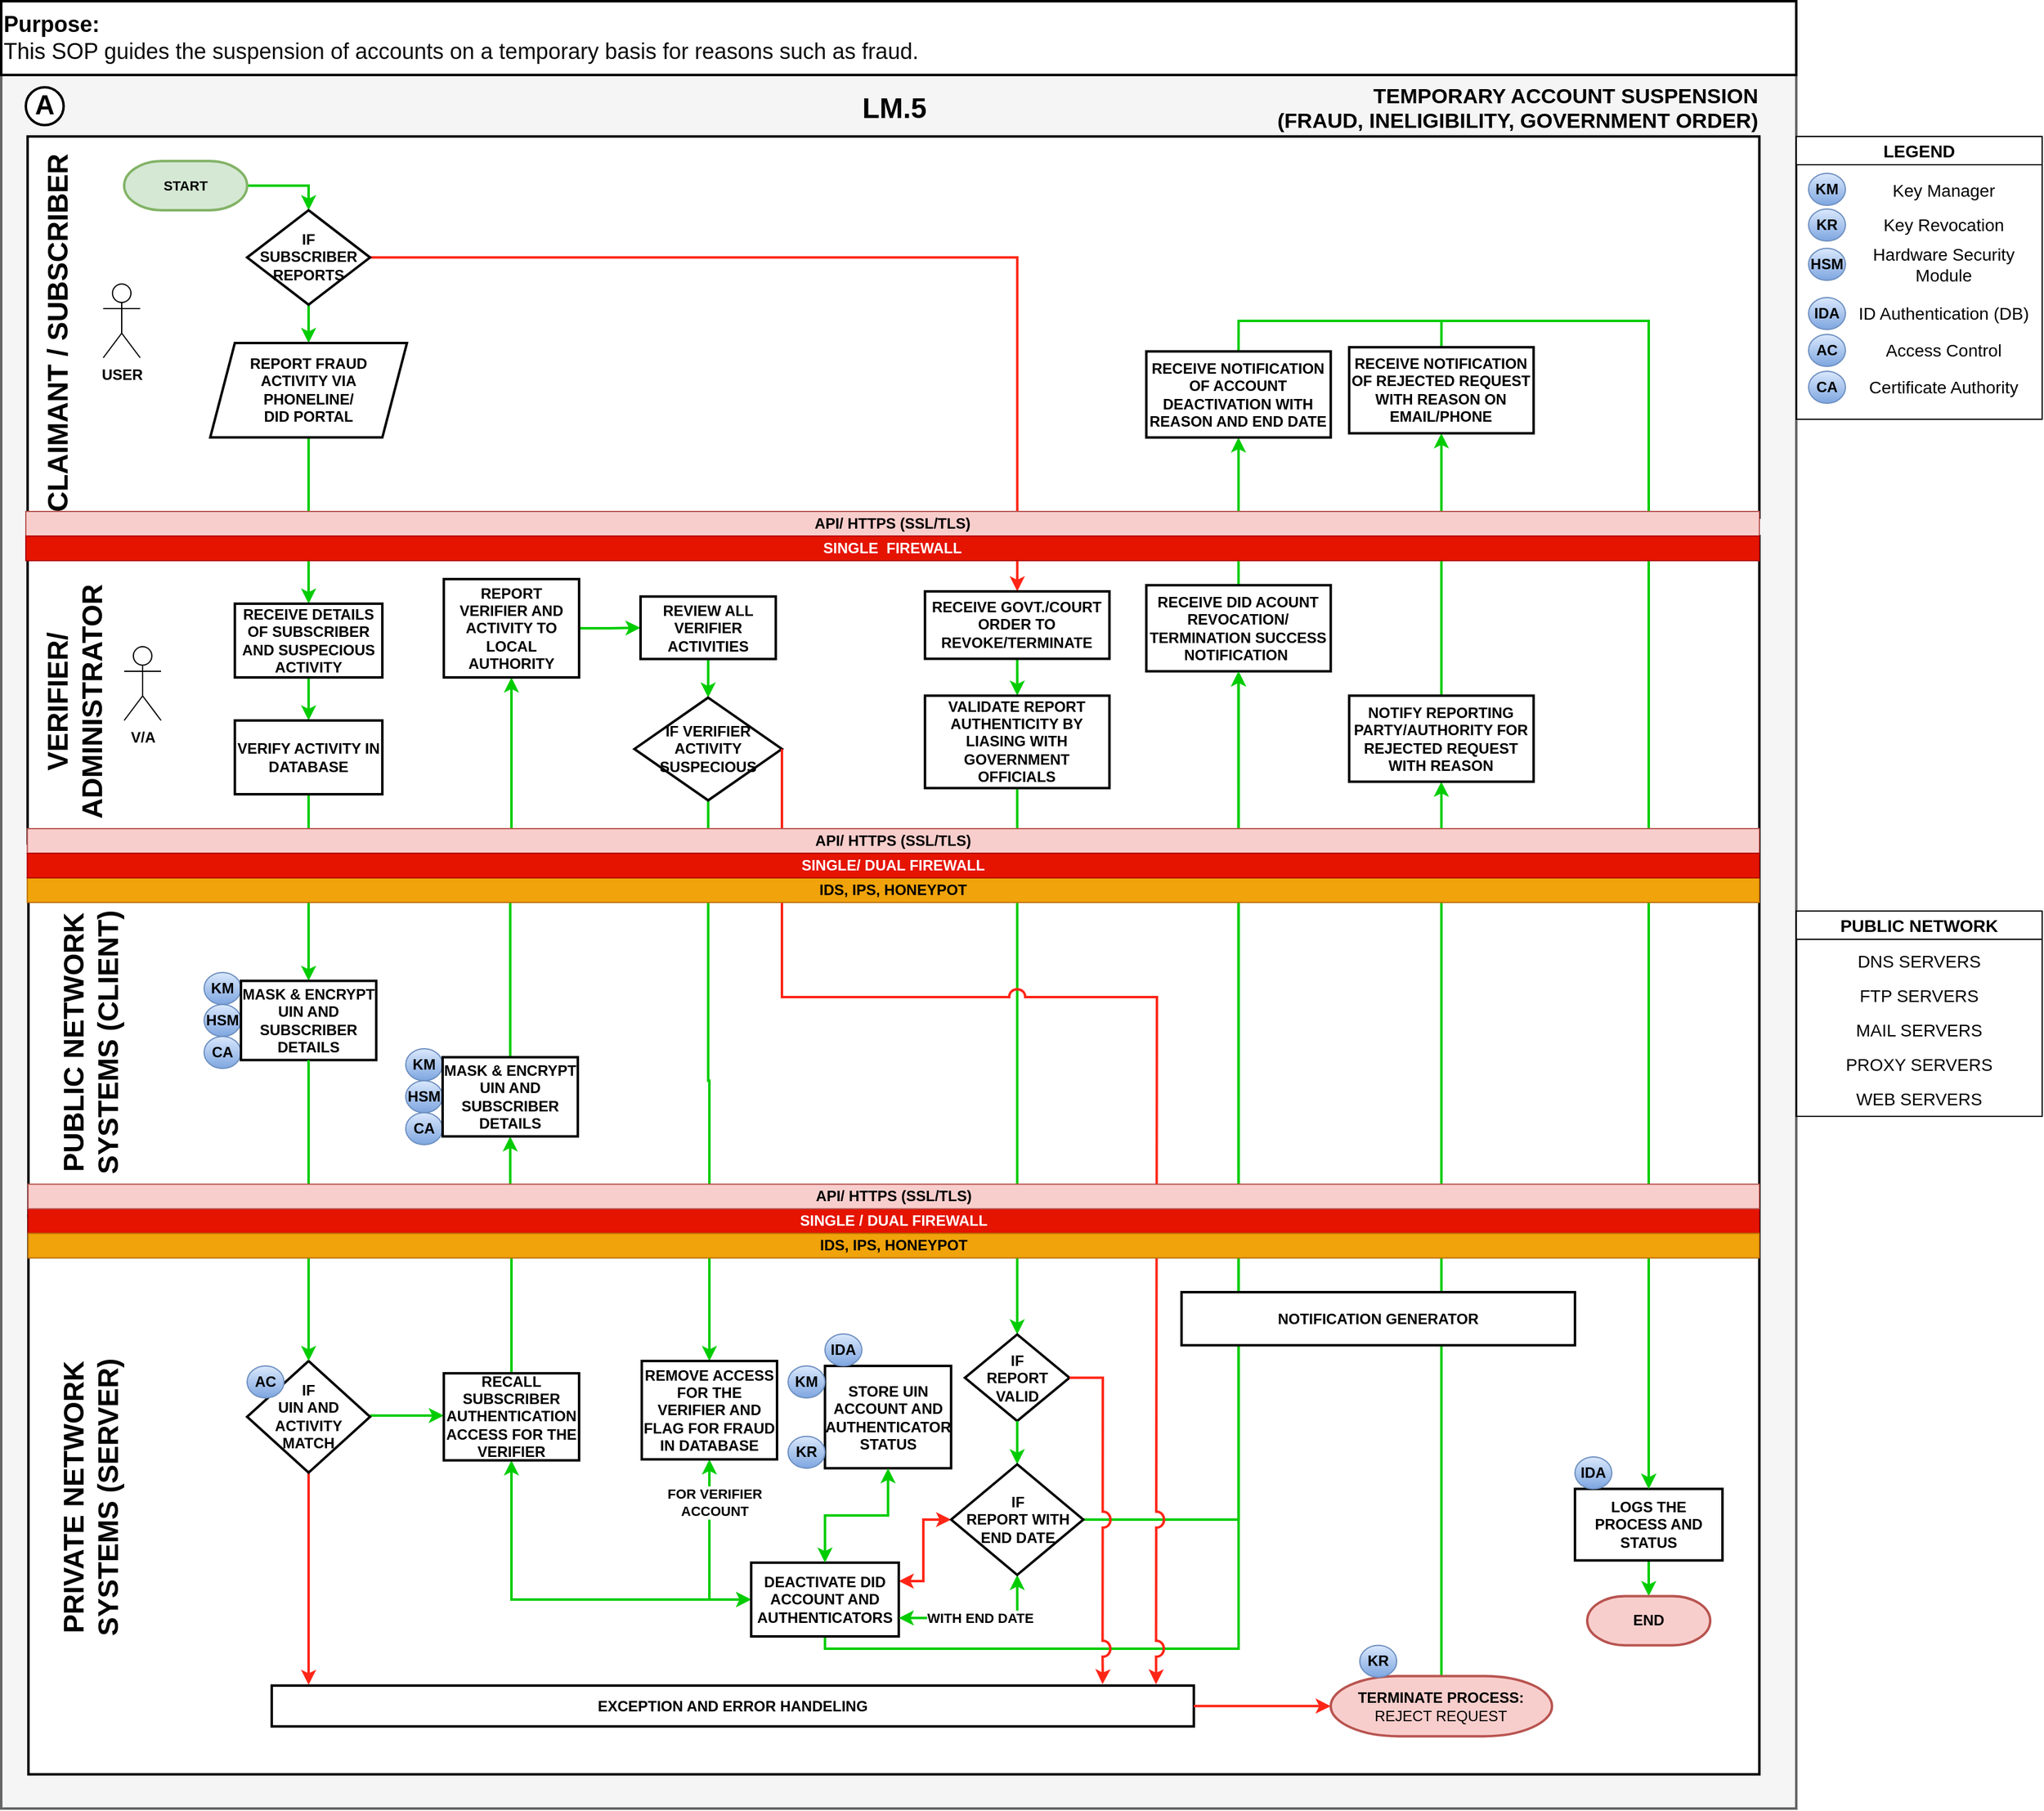 <mxfile version="24.1.0" type="device">
  <diagram id="bsTosLUH5mfE9uCYUgKQ" name="Page-1">
    <mxGraphModel dx="1050" dy="629" grid="1" gridSize="10" guides="1" tooltips="1" connect="1" arrows="1" fold="1" page="1" pageScale="1" pageWidth="1920" pageHeight="1200" math="0" shadow="0">
      <root>
        <mxCell id="0" />
        <mxCell id="1" parent="0" />
        <mxCell id="t8oGIxHCCfBVZsMOv7Ev-1" value="" style="rounded=0;whiteSpace=wrap;html=1;fontSize=22;fillColor=#f5f5f5;fontColor=#333333;strokeColor=#666666;direction=east;strokeWidth=2;fontStyle=1" parent="1" vertex="1">
          <mxGeometry x="220" y="330" width="1460" height="1410" as="geometry" />
        </mxCell>
        <mxCell id="gReoyINGvB5XyIuWN1SI-45" value="" style="rounded=0;whiteSpace=wrap;html=1;strokeWidth=2;fontStyle=1;" parent="1" vertex="1">
          <mxGeometry x="241.454" y="705" width="1408.546" height="250" as="geometry" />
        </mxCell>
        <mxCell id="t8oGIxHCCfBVZsMOv7Ev-2" value="" style="rounded=0;whiteSpace=wrap;html=1;strokeWidth=2;fontStyle=1;fontSize=11;" parent="1" vertex="1">
          <mxGeometry x="242.132" y="1258" width="1407.868" height="454.19" as="geometry" />
        </mxCell>
        <mxCell id="t8oGIxHCCfBVZsMOv7Ev-3" value="" style="rounded=0;whiteSpace=wrap;html=1;strokeWidth=2;fontStyle=1;" parent="1" vertex="1">
          <mxGeometry x="242.132" y="950.5" width="1407.868" height="307.5" as="geometry" />
        </mxCell>
        <mxCell id="t8oGIxHCCfBVZsMOv7Ev-5" value="" style="rounded=0;whiteSpace=wrap;html=1;strokeWidth=2;fontStyle=1;" parent="1" vertex="1">
          <mxGeometry x="241.457" y="380" width="1408.543" height="310" as="geometry" />
        </mxCell>
        <mxCell id="t8oGIxHCCfBVZsMOv7Ev-7" value="CLAIMANT / SUBSCRIBER" style="text;html=1;align=center;verticalAlign=middle;resizable=0;points=[];autosize=1;strokeColor=none;fillColor=none;fontStyle=1;fontSize=23;strokeWidth=2;horizontal=0;" parent="1" vertex="1">
          <mxGeometry x="241.23" y="390" width="50" height="300" as="geometry" />
        </mxCell>
        <mxCell id="t8oGIxHCCfBVZsMOv7Ev-11" value="A" style="ellipse;whiteSpace=wrap;html=1;aspect=fixed;strokeWidth=2;fontStyle=1;fontSize=22;direction=south;" parent="1" vertex="1">
          <mxGeometry x="240" y="340" width="30.75" height="30.75" as="geometry" />
        </mxCell>
        <mxCell id="t8oGIxHCCfBVZsMOv7Ev-12" value="&lt;font style=&quot;font-size: 14px;&quot;&gt;LEGEND&lt;/font&gt;" style="swimlane;whiteSpace=wrap;html=1;" parent="1" vertex="1">
          <mxGeometry x="1680" y="380" width="200" height="230" as="geometry" />
        </mxCell>
        <mxCell id="t8oGIxHCCfBVZsMOv7Ev-13" value="KM" style="ellipse;whiteSpace=wrap;html=1;fillColor=#dae8fc;strokeColor=#6c8ebf;gradientColor=#7ea6e0;fontStyle=1" parent="t8oGIxHCCfBVZsMOv7Ev-12" vertex="1">
          <mxGeometry x="10" y="30" width="30" height="26" as="geometry" />
        </mxCell>
        <mxCell id="t8oGIxHCCfBVZsMOv7Ev-14" value="IDA" style="ellipse;whiteSpace=wrap;html=1;fillColor=#dae8fc;strokeColor=#6c8ebf;gradientColor=#7ea6e0;fontStyle=1" parent="t8oGIxHCCfBVZsMOv7Ev-12" vertex="1">
          <mxGeometry x="10" y="131" width="30" height="26" as="geometry" />
        </mxCell>
        <mxCell id="t8oGIxHCCfBVZsMOv7Ev-15" value="HSM" style="ellipse;whiteSpace=wrap;html=1;fillColor=#dae8fc;strokeColor=#6c8ebf;gradientColor=#7ea6e0;fontStyle=1" parent="t8oGIxHCCfBVZsMOv7Ev-12" vertex="1">
          <mxGeometry x="10" y="91" width="30" height="26" as="geometry" />
        </mxCell>
        <mxCell id="t8oGIxHCCfBVZsMOv7Ev-16" value="KR" style="ellipse;whiteSpace=wrap;html=1;fillColor=#dae8fc;strokeColor=#6c8ebf;gradientColor=#7ea6e0;fontStyle=1" parent="t8oGIxHCCfBVZsMOv7Ev-12" vertex="1">
          <mxGeometry x="10" y="59" width="30" height="26" as="geometry" />
        </mxCell>
        <mxCell id="t8oGIxHCCfBVZsMOv7Ev-17" value="Key Manager" style="text;html=1;strokeColor=none;fillColor=none;align=center;verticalAlign=middle;whiteSpace=wrap;rounded=0;fontSize=14;" parent="t8oGIxHCCfBVZsMOv7Ev-12" vertex="1">
          <mxGeometry x="40" y="30" width="160" height="28" as="geometry" />
        </mxCell>
        <mxCell id="t8oGIxHCCfBVZsMOv7Ev-18" value="Key Revocation" style="text;html=1;strokeColor=none;fillColor=none;align=center;verticalAlign=middle;whiteSpace=wrap;rounded=0;fontSize=14;" parent="t8oGIxHCCfBVZsMOv7Ev-12" vertex="1">
          <mxGeometry x="40" y="58" width="160" height="28" as="geometry" />
        </mxCell>
        <mxCell id="t8oGIxHCCfBVZsMOv7Ev-19" value="Hardware Security Module" style="text;html=1;strokeColor=none;fillColor=none;align=center;verticalAlign=middle;whiteSpace=wrap;rounded=0;fontSize=14;" parent="t8oGIxHCCfBVZsMOv7Ev-12" vertex="1">
          <mxGeometry x="40" y="90" width="160" height="28" as="geometry" />
        </mxCell>
        <mxCell id="t8oGIxHCCfBVZsMOv7Ev-20" value="ID Authentication (DB)" style="text;html=1;strokeColor=none;fillColor=none;align=center;verticalAlign=middle;whiteSpace=wrap;rounded=0;fontSize=14;" parent="t8oGIxHCCfBVZsMOv7Ev-12" vertex="1">
          <mxGeometry x="40" y="130" width="160" height="28" as="geometry" />
        </mxCell>
        <mxCell id="t8oGIxHCCfBVZsMOv7Ev-21" value="AC" style="ellipse;whiteSpace=wrap;html=1;fillColor=#dae8fc;strokeColor=#6c8ebf;gradientColor=#7ea6e0;fontStyle=1" parent="t8oGIxHCCfBVZsMOv7Ev-12" vertex="1">
          <mxGeometry x="10" y="161" width="30" height="26" as="geometry" />
        </mxCell>
        <mxCell id="t8oGIxHCCfBVZsMOv7Ev-22" value="Access Control" style="text;html=1;strokeColor=none;fillColor=none;align=center;verticalAlign=middle;whiteSpace=wrap;rounded=0;fontSize=14;" parent="t8oGIxHCCfBVZsMOv7Ev-12" vertex="1">
          <mxGeometry x="40" y="160" width="160" height="28" as="geometry" />
        </mxCell>
        <mxCell id="t8oGIxHCCfBVZsMOv7Ev-23" value="Certificate Authority" style="text;html=1;strokeColor=none;fillColor=none;align=center;verticalAlign=middle;whiteSpace=wrap;rounded=0;fontSize=14;" parent="t8oGIxHCCfBVZsMOv7Ev-12" vertex="1">
          <mxGeometry x="40" y="190" width="160" height="28" as="geometry" />
        </mxCell>
        <mxCell id="t8oGIxHCCfBVZsMOv7Ev-24" value="CA" style="ellipse;whiteSpace=wrap;html=1;fillColor=#dae8fc;strokeColor=#6c8ebf;gradientColor=#7ea6e0;fontStyle=1" parent="t8oGIxHCCfBVZsMOv7Ev-12" vertex="1">
          <mxGeometry x="10" y="191" width="30" height="26" as="geometry" />
        </mxCell>
        <mxCell id="t8oGIxHCCfBVZsMOv7Ev-25" value="PRIVATE NETWORK&lt;br style=&quot;border-color: var(--border-color);&quot;&gt;SYSTEMS (SERVER)" style="text;html=1;align=center;verticalAlign=middle;resizable=0;points=[];autosize=1;strokeColor=none;fillColor=none;fontStyle=1;fontSize=23;strokeWidth=2;horizontal=0;" parent="1" vertex="1">
          <mxGeometry x="253" y="1367.19" width="80" height="240" as="geometry" />
        </mxCell>
        <mxCell id="t8oGIxHCCfBVZsMOv7Ev-26" value="PUBLIC NETWORK&lt;br style=&quot;border-color: var(--border-color);&quot;&gt;SYSTEMS (CLIENT)" style="text;html=1;align=center;verticalAlign=middle;resizable=0;points=[];autosize=1;strokeColor=none;fillColor=none;fontStyle=1;fontSize=23;strokeWidth=2;horizontal=0;" parent="1" vertex="1">
          <mxGeometry x="253" y="1002.19" width="80" height="230" as="geometry" />
        </mxCell>
        <mxCell id="t8oGIxHCCfBVZsMOv7Ev-33" value="&lt;font style=&quot;font-size: 14px;&quot;&gt;PUBLIC NETWORK&lt;/font&gt;" style="swimlane;whiteSpace=wrap;html=1;" parent="1" vertex="1">
          <mxGeometry x="1680" y="1010" width="200" height="167" as="geometry" />
        </mxCell>
        <mxCell id="t8oGIxHCCfBVZsMOv7Ev-34" value="DNS SERVERS" style="text;html=1;strokeColor=none;fillColor=none;align=center;verticalAlign=middle;whiteSpace=wrap;rounded=0;fontSize=14;" parent="t8oGIxHCCfBVZsMOv7Ev-33" vertex="1">
          <mxGeometry y="27" width="200" height="28" as="geometry" />
        </mxCell>
        <mxCell id="t8oGIxHCCfBVZsMOv7Ev-35" value="FTP SERVERS" style="text;html=1;strokeColor=none;fillColor=none;align=center;verticalAlign=middle;whiteSpace=wrap;rounded=0;fontSize=14;" parent="t8oGIxHCCfBVZsMOv7Ev-33" vertex="1">
          <mxGeometry y="55" width="200" height="28" as="geometry" />
        </mxCell>
        <mxCell id="t8oGIxHCCfBVZsMOv7Ev-36" value="MAIL SERVERS" style="text;html=1;strokeColor=none;fillColor=none;align=center;verticalAlign=middle;whiteSpace=wrap;rounded=0;fontSize=14;" parent="t8oGIxHCCfBVZsMOv7Ev-33" vertex="1">
          <mxGeometry y="83" width="200" height="28" as="geometry" />
        </mxCell>
        <mxCell id="t8oGIxHCCfBVZsMOv7Ev-37" value="PROXY SERVERS" style="text;html=1;strokeColor=none;fillColor=none;align=center;verticalAlign=middle;whiteSpace=wrap;rounded=0;fontSize=14;" parent="t8oGIxHCCfBVZsMOv7Ev-33" vertex="1">
          <mxGeometry y="111" width="200" height="28" as="geometry" />
        </mxCell>
        <mxCell id="t8oGIxHCCfBVZsMOv7Ev-38" value="WEB SERVERS" style="text;html=1;strokeColor=none;fillColor=none;align=center;verticalAlign=middle;whiteSpace=wrap;rounded=0;fontSize=14;" parent="t8oGIxHCCfBVZsMOv7Ev-33" vertex="1">
          <mxGeometry y="139" width="200" height="28" as="geometry" />
        </mxCell>
        <mxCell id="t8oGIxHCCfBVZsMOv7Ev-41" value="&lt;p style=&quot;line-height: 50%;&quot;&gt;&lt;font style=&quot;font-size: 17px;&quot;&gt;TEMPORARY ACCOUNT SUSPENSION&lt;br&gt;(FRAUD, INELIGIBILITY, GOVERNMENT ORDER)&lt;/font&gt;&lt;/p&gt;" style="text;html=1;align=right;verticalAlign=middle;resizable=0;points=[];autosize=1;strokeColor=none;fillColor=none;fontStyle=1;strokeWidth=2;fontSize=29;spacing=2;" parent="1" vertex="1">
          <mxGeometry x="1240" y="300" width="410" height="110" as="geometry" />
        </mxCell>
        <mxCell id="buAgDzbR7j7-b7g-iSKb-22" value="USER" style="shape=umlActor;verticalLabelPosition=bottom;verticalAlign=top;html=1;outlineConnect=0;fontStyle=1" parent="1" vertex="1">
          <mxGeometry x="303" y="500" width="30" height="60" as="geometry" />
        </mxCell>
        <mxCell id="Joddp9kIxZkXrCVyOgkU-38" style="edgeStyle=orthogonalEdgeStyle;rounded=0;orthogonalLoop=1;jettySize=auto;html=1;exitX=0.5;exitY=1;exitDx=0;exitDy=0;entryX=0.5;entryY=0;entryDx=0;entryDy=0;strokeColor=#00CC00;fontStyle=1;strokeWidth=2;" parent="1" edge="1">
          <mxGeometry relative="1" as="geometry">
            <mxPoint x="1176.25" y="459.05" as="sourcePoint" />
          </mxGeometry>
        </mxCell>
        <mxCell id="Joddp9kIxZkXrCVyOgkU-50" value="" style="edgeStyle=orthogonalEdgeStyle;rounded=0;orthogonalLoop=1;jettySize=auto;html=1;strokeColor=#00CC00;fontStyle=1;strokeWidth=2;" parent="1" source="Joddp9kIxZkXrCVyOgkU-51" target="Joddp9kIxZkXrCVyOgkU-52" edge="1">
          <mxGeometry relative="1" as="geometry" />
        </mxCell>
        <mxCell id="Joddp9kIxZkXrCVyOgkU-51" value="LOGS THE PROCESS AND STATUS" style="rounded=0;whiteSpace=wrap;html=1;fontStyle=1;strokeWidth=2;shape=label;boundedLbl=1;backgroundOutline=1;size=15;" parent="1" vertex="1">
          <mxGeometry x="1500" y="1480" width="120" height="58.19" as="geometry" />
        </mxCell>
        <mxCell id="Joddp9kIxZkXrCVyOgkU-52" value="&lt;b&gt;END&lt;/b&gt;" style="strokeWidth=2;html=1;shape=mxgraph.flowchart.terminator;whiteSpace=wrap;fillColor=#f8cecc;strokeColor=#b85450;" parent="1" vertex="1">
          <mxGeometry x="1510" y="1567.19" width="100" height="40" as="geometry" />
        </mxCell>
        <mxCell id="Joddp9kIxZkXrCVyOgkU-53" value="IDA" style="ellipse;whiteSpace=wrap;html=1;fillColor=#dae8fc;strokeColor=#6c8ebf;gradientColor=#7ea6e0;fontStyle=1" parent="1" vertex="1">
          <mxGeometry x="1500" y="1454" width="30" height="26" as="geometry" />
        </mxCell>
        <mxCell id="Joddp9kIxZkXrCVyOgkU-79" value="VERIFIER/&lt;br&gt;ADMINISTRATOR" style="text;html=1;align=center;verticalAlign=middle;resizable=0;points=[];autosize=1;strokeColor=none;fillColor=none;fontStyle=1;fontSize=23;strokeWidth=2;horizontal=0;" parent="1" vertex="1">
          <mxGeometry x="240" y="740" width="80" height="200" as="geometry" />
        </mxCell>
        <mxCell id="Joddp9kIxZkXrCVyOgkU-118" value="V/A" style="shape=umlActor;verticalLabelPosition=bottom;verticalAlign=top;html=1;outlineConnect=0;fontStyle=1" parent="1" vertex="1">
          <mxGeometry x="320" y="795" width="30" height="60" as="geometry" />
        </mxCell>
        <mxCell id="VvgAosoIfMzqGJNysZm7-115" style="edgeStyle=orthogonalEdgeStyle;rounded=0;orthogonalLoop=1;jettySize=auto;html=1;exitX=0.5;exitY=0;exitDx=0;exitDy=0;entryX=0.5;entryY=0;entryDx=0;entryDy=0;entryPerimeter=0;strokeColor=#FF2617;strokeWidth=2;fontStyle=1;" parent="1" edge="1">
          <mxGeometry relative="1" as="geometry">
            <mxPoint x="770" y="299.47" as="sourcePoint" />
          </mxGeometry>
        </mxCell>
        <mxCell id="VvgAosoIfMzqGJNysZm7-131" value="&lt;font style=&quot;font-size: 23px;&quot;&gt;LM.5&lt;/font&gt;" style="text;html=1;align=center;verticalAlign=middle;resizable=0;points=[];autosize=1;strokeColor=none;fillColor=none;fontStyle=1;strokeWidth=2;fontSize=29;" parent="1" vertex="1">
          <mxGeometry x="905.93" y="330" width="80" height="50" as="geometry" />
        </mxCell>
        <mxCell id="j2RuB6BJgCTbgCunn97j-45" style="edgeStyle=orthogonalEdgeStyle;rounded=0;orthogonalLoop=1;jettySize=auto;html=1;exitX=1;exitY=0.5;exitDx=0;exitDy=0;exitPerimeter=0;strokeColor=#00CC00;startArrow=none;startFill=0;strokeWidth=2;fontStyle=1;" parent="1" source="IBh8XvmBuXQmxbNOhlYL-7" target="j2RuB6BJgCTbgCunn97j-3" edge="1">
          <mxGeometry relative="1" as="geometry" />
        </mxCell>
        <mxCell id="IBh8XvmBuXQmxbNOhlYL-7" value="&lt;b style=&quot;font-size: 11px;&quot;&gt;START&lt;br&gt;&lt;/b&gt;" style="strokeWidth=2;html=1;shape=mxgraph.flowchart.terminator;whiteSpace=wrap;fillColor=#d5e8d4;strokeColor=#82b366;fontSize=11;" parent="1" vertex="1">
          <mxGeometry x="320" y="400.0" width="100" height="40" as="geometry" />
        </mxCell>
        <mxCell id="j2RuB6BJgCTbgCunn97j-16" style="edgeStyle=orthogonalEdgeStyle;rounded=0;orthogonalLoop=1;jettySize=auto;html=1;exitX=1;exitY=0.5;exitDx=0;exitDy=0;entryX=0;entryY=0.5;entryDx=0;entryDy=0;strokeColor=#00CC00;startArrow=none;startFill=0;strokeWidth=2;fontStyle=1;" parent="1" edge="1">
          <mxGeometry relative="1" as="geometry">
            <mxPoint x="520" y="1420.395" as="sourcePoint" />
            <mxPoint x="580" y="1420.395" as="targetPoint" />
          </mxGeometry>
        </mxCell>
        <mxCell id="j2RuB6BJgCTbgCunn97j-46" style="edgeStyle=orthogonalEdgeStyle;rounded=0;orthogonalLoop=1;jettySize=auto;html=1;exitX=0.5;exitY=1;exitDx=0;exitDy=0;strokeColor=#FF2617;startArrow=none;startFill=0;strokeWidth=2;fontStyle=1;entryX=0.04;entryY=-0.017;entryDx=0;entryDy=0;entryPerimeter=0;" parent="1" source="j2RuB6BJgCTbgCunn97j-1" target="x0ONuVGo97xqTCTvevDn-1" edge="1">
          <mxGeometry relative="1" as="geometry" />
        </mxCell>
        <mxCell id="j2RuB6BJgCTbgCunn97j-1" value="IF &lt;br&gt;UIN AND ACTIVITY MATCH" style="rounded=0;whiteSpace=wrap;html=1;fontStyle=1;strokeWidth=2;shape=rhombus;perimeter=rhombusPerimeter;" parent="1" vertex="1">
          <mxGeometry x="420" y="1375.99" width="100" height="90.81" as="geometry" />
        </mxCell>
        <mxCell id="j2RuB6BJgCTbgCunn97j-43" style="edgeStyle=orthogonalEdgeStyle;rounded=0;orthogonalLoop=1;jettySize=auto;html=1;exitX=0.5;exitY=1;exitDx=0;exitDy=0;entryX=0.5;entryY=0;entryDx=0;entryDy=0;strokeColor=#00CC00;startArrow=none;startFill=0;strokeWidth=2;fontStyle=1;" parent="1" source="j2RuB6BJgCTbgCunn97j-3" target="j2RuB6BJgCTbgCunn97j-5" edge="1">
          <mxGeometry relative="1" as="geometry" />
        </mxCell>
        <mxCell id="j2RuB6BJgCTbgCunn97j-44" style="edgeStyle=orthogonalEdgeStyle;rounded=0;orthogonalLoop=1;jettySize=auto;html=1;exitX=1;exitY=0.5;exitDx=0;exitDy=0;strokeColor=#FF2617;startArrow=none;startFill=0;strokeWidth=2;fontStyle=1;" parent="1" source="j2RuB6BJgCTbgCunn97j-3" target="j2RuB6BJgCTbgCunn97j-4" edge="1">
          <mxGeometry relative="1" as="geometry" />
        </mxCell>
        <mxCell id="j2RuB6BJgCTbgCunn97j-3" value="IF &lt;br&gt;SUBSCRIBER&lt;br&gt;REPORTS" style="rounded=0;whiteSpace=wrap;html=1;fontStyle=1;strokeWidth=2;shape=rhombus;perimeter=rhombusPerimeter;" parent="1" vertex="1">
          <mxGeometry x="420" y="440" width="100" height="76.81" as="geometry" />
        </mxCell>
        <mxCell id="j2RuB6BJgCTbgCunn97j-23" style="edgeStyle=orthogonalEdgeStyle;rounded=0;orthogonalLoop=1;jettySize=auto;html=1;exitX=0.5;exitY=1;exitDx=0;exitDy=0;strokeColor=#00CC00;startArrow=none;startFill=0;strokeWidth=2;fontStyle=1;" parent="1" source="j2RuB6BJgCTbgCunn97j-4" target="j2RuB6BJgCTbgCunn97j-22" edge="1">
          <mxGeometry relative="1" as="geometry" />
        </mxCell>
        <mxCell id="j2RuB6BJgCTbgCunn97j-4" value="RECEIVE GOVT./COURT ORDER TO REVOKE/TERMINATE" style="rounded=0;whiteSpace=wrap;html=1;fontStyle=1;strokeWidth=2;shape=label;" parent="1" vertex="1">
          <mxGeometry x="971.35" y="750" width="150" height="54.81" as="geometry" />
        </mxCell>
        <mxCell id="j2RuB6BJgCTbgCunn97j-21" style="edgeStyle=orthogonalEdgeStyle;rounded=0;orthogonalLoop=1;jettySize=auto;html=1;exitX=0.5;exitY=1;exitDx=0;exitDy=0;entryX=0.5;entryY=0;entryDx=0;entryDy=0;strokeColor=#00CC00;startArrow=none;startFill=0;strokeWidth=2;fontStyle=1;" parent="1" source="j2RuB6BJgCTbgCunn97j-5" target="j2RuB6BJgCTbgCunn97j-7" edge="1">
          <mxGeometry relative="1" as="geometry" />
        </mxCell>
        <mxCell id="j2RuB6BJgCTbgCunn97j-5" value="REPORT FRAUD &lt;br&gt;ACTIVITY VIA &lt;br&gt;PHONELINE/ &lt;br&gt;DID PORTAL" style="rounded=0;whiteSpace=wrap;html=1;fontStyle=1;strokeWidth=2;shape=parallelogram;perimeter=parallelogramPerimeter;fixedSize=1;" parent="1" vertex="1">
          <mxGeometry x="390" y="548" width="160" height="76.81" as="geometry" />
        </mxCell>
        <mxCell id="j2RuB6BJgCTbgCunn97j-14" style="edgeStyle=orthogonalEdgeStyle;rounded=0;orthogonalLoop=1;jettySize=auto;html=1;exitX=0.5;exitY=1;exitDx=0;exitDy=0;entryX=0.5;entryY=0;entryDx=0;entryDy=0;strokeColor=#00CC00;startArrow=none;startFill=0;strokeWidth=2;fontStyle=1;" parent="1" source="j2RuB6BJgCTbgCunn97j-7" target="j2RuB6BJgCTbgCunn97j-8" edge="1">
          <mxGeometry relative="1" as="geometry" />
        </mxCell>
        <mxCell id="j2RuB6BJgCTbgCunn97j-7" value="RECEIVE DETAILS OF SUBSCRIBER AND SUSPECIOUS ACTIVITY" style="rounded=0;whiteSpace=wrap;html=1;fontStyle=1;strokeWidth=2;shape=label;" parent="1" vertex="1">
          <mxGeometry x="410" y="760" width="120" height="60" as="geometry" />
        </mxCell>
        <mxCell id="j2RuB6BJgCTbgCunn97j-15" style="edgeStyle=orthogonalEdgeStyle;rounded=0;orthogonalLoop=1;jettySize=auto;html=1;exitX=0.5;exitY=1;exitDx=0;exitDy=0;entryX=0.5;entryY=0;entryDx=0;entryDy=0;strokeColor=#00CC00;startArrow=none;startFill=0;strokeWidth=2;fontStyle=1;" parent="1" source="j2RuB6BJgCTbgCunn97j-8" target="ODY89rmryfsAkMut3DKe-3" edge="1">
          <mxGeometry relative="1" as="geometry" />
        </mxCell>
        <mxCell id="j2RuB6BJgCTbgCunn97j-8" value="VERIFY ACTIVITY IN DATABASE" style="rounded=0;whiteSpace=wrap;html=1;fontStyle=1;strokeWidth=2;shape=label;" parent="1" vertex="1">
          <mxGeometry x="410" y="855" width="120" height="60" as="geometry" />
        </mxCell>
        <mxCell id="j2RuB6BJgCTbgCunn97j-17" style="edgeStyle=orthogonalEdgeStyle;rounded=0;orthogonalLoop=1;jettySize=auto;html=1;exitX=0.5;exitY=0;exitDx=0;exitDy=0;entryX=0.5;entryY=1;entryDx=0;entryDy=0;strokeColor=#00CC00;startArrow=none;startFill=0;strokeWidth=2;fontStyle=1;" parent="1" source="ODY89rmryfsAkMut3DKe-2" target="j2RuB6BJgCTbgCunn97j-10" edge="1">
          <mxGeometry relative="1" as="geometry" />
        </mxCell>
        <mxCell id="j2RuB6BJgCTbgCunn97j-35" style="edgeStyle=orthogonalEdgeStyle;rounded=0;orthogonalLoop=1;jettySize=auto;html=1;exitX=0.5;exitY=1;exitDx=0;exitDy=0;entryX=0;entryY=0.5;entryDx=0;entryDy=0;entryPerimeter=0;startArrow=classic;startFill=1;strokeColor=#00CC00;strokeWidth=2;fontStyle=1;" parent="1" source="j2RuB6BJgCTbgCunn97j-9" target="j2RuB6BJgCTbgCunn97j-26" edge="1">
          <mxGeometry relative="1" as="geometry" />
        </mxCell>
        <mxCell id="ODY89rmryfsAkMut3DKe-7" style="edgeStyle=orthogonalEdgeStyle;rounded=0;orthogonalLoop=1;jettySize=auto;html=1;exitX=0.5;exitY=0;exitDx=0;exitDy=0;entryX=0.5;entryY=1;entryDx=0;entryDy=0;strokeColor=#00CC00;startArrow=none;startFill=0;strokeWidth=2;fontStyle=1;" parent="1" source="j2RuB6BJgCTbgCunn97j-9" target="ODY89rmryfsAkMut3DKe-2" edge="1">
          <mxGeometry relative="1" as="geometry" />
        </mxCell>
        <mxCell id="j2RuB6BJgCTbgCunn97j-9" value="RECALL SUBSCRIBER AUTHENTICATION ACCESS FOR THE VERIFIER" style="rounded=0;whiteSpace=wrap;html=1;fontStyle=1;strokeWidth=2;shape=label;" parent="1" vertex="1">
          <mxGeometry x="580" y="1385.99" width="110" height="70.81" as="geometry" />
        </mxCell>
        <mxCell id="j2RuB6BJgCTbgCunn97j-18" style="edgeStyle=orthogonalEdgeStyle;rounded=0;orthogonalLoop=1;jettySize=auto;html=1;exitX=1;exitY=0.5;exitDx=0;exitDy=0;strokeColor=#00CC00;startArrow=none;startFill=0;strokeWidth=2;fontStyle=1;" parent="1" source="j2RuB6BJgCTbgCunn97j-10" target="j2RuB6BJgCTbgCunn97j-11" edge="1">
          <mxGeometry relative="1" as="geometry" />
        </mxCell>
        <mxCell id="j2RuB6BJgCTbgCunn97j-10" value="REPORT VERIFIER AND ACTIVITY TO LOCAL AUTHORITY" style="rounded=0;whiteSpace=wrap;html=1;fontStyle=1;strokeWidth=2;shape=label;" parent="1" vertex="1">
          <mxGeometry x="580" y="740" width="110" height="80" as="geometry" />
        </mxCell>
        <mxCell id="j2RuB6BJgCTbgCunn97j-19" style="edgeStyle=orthogonalEdgeStyle;rounded=0;orthogonalLoop=1;jettySize=auto;html=1;exitX=0.5;exitY=1;exitDx=0;exitDy=0;entryX=0.5;entryY=0;entryDx=0;entryDy=0;strokeColor=#00CC00;startArrow=none;startFill=0;strokeWidth=2;fontStyle=1;" parent="1" source="j2RuB6BJgCTbgCunn97j-11" target="j2RuB6BJgCTbgCunn97j-12" edge="1">
          <mxGeometry relative="1" as="geometry" />
        </mxCell>
        <mxCell id="j2RuB6BJgCTbgCunn97j-11" value="REVIEW ALL VERIFIER ACTIVITIES" style="rounded=0;whiteSpace=wrap;html=1;fontStyle=1;strokeWidth=2;shape=label;" parent="1" vertex="1">
          <mxGeometry x="740" y="754.19" width="110" height="50.81" as="geometry" />
        </mxCell>
        <mxCell id="j2RuB6BJgCTbgCunn97j-20" style="edgeStyle=orthogonalEdgeStyle;rounded=0;orthogonalLoop=1;jettySize=auto;html=1;exitX=0.5;exitY=1;exitDx=0;exitDy=0;entryX=0.5;entryY=0;entryDx=0;entryDy=0;strokeColor=#00CC00;startArrow=none;startFill=0;strokeWidth=2;fontStyle=1;" parent="1" source="j2RuB6BJgCTbgCunn97j-12" target="j2RuB6BJgCTbgCunn97j-13" edge="1">
          <mxGeometry relative="1" as="geometry" />
        </mxCell>
        <mxCell id="j2RuB6BJgCTbgCunn97j-12" value="IF VERIFIER ACTIVITY SUSPECIOUS" style="rounded=0;whiteSpace=wrap;html=1;fontStyle=1;strokeWidth=2;shape=rhombus;perimeter=rhombusPerimeter;" parent="1" vertex="1">
          <mxGeometry x="735" y="836.39" width="120" height="83.61" as="geometry" />
        </mxCell>
        <mxCell id="j2RuB6BJgCTbgCunn97j-36" value="FOR VERIFIER&lt;br&gt;ACCOUNT" style="edgeStyle=orthogonalEdgeStyle;rounded=0;orthogonalLoop=1;jettySize=auto;html=1;exitX=0.5;exitY=1;exitDx=0;exitDy=0;entryX=0;entryY=0.5;entryDx=0;entryDy=0;entryPerimeter=0;startArrow=classic;startFill=1;strokeColor=#00CC00;strokeWidth=2;fontStyle=1;" parent="1" source="j2RuB6BJgCTbgCunn97j-13" target="j2RuB6BJgCTbgCunn97j-26" edge="1">
          <mxGeometry x="-0.506" y="4" relative="1" as="geometry">
            <mxPoint y="-1" as="offset" />
          </mxGeometry>
        </mxCell>
        <mxCell id="j2RuB6BJgCTbgCunn97j-13" value="REMOVE ACCESS FOR THE VERIFIER AND FLAG FOR FRAUD IN DATABASE" style="rounded=0;whiteSpace=wrap;html=1;fontStyle=1;strokeWidth=2;shape=label;" parent="1" vertex="1">
          <mxGeometry x="741" y="1375.99" width="110" height="80" as="geometry" />
        </mxCell>
        <mxCell id="j2RuB6BJgCTbgCunn97j-25" style="edgeStyle=orthogonalEdgeStyle;rounded=0;orthogonalLoop=1;jettySize=auto;html=1;exitX=0.5;exitY=1;exitDx=0;exitDy=0;strokeColor=#00CC00;startArrow=none;startFill=0;strokeWidth=2;fontStyle=1;" parent="1" source="j2RuB6BJgCTbgCunn97j-22" target="j2RuB6BJgCTbgCunn97j-24" edge="1">
          <mxGeometry relative="1" as="geometry" />
        </mxCell>
        <mxCell id="j2RuB6BJgCTbgCunn97j-22" value="VALIDATE REPORT AUTHENTICITY BY LIASING WITH GOVERNMENT OFFICIALS" style="rounded=0;whiteSpace=wrap;html=1;fontStyle=1;strokeWidth=2;shape=label;" parent="1" vertex="1">
          <mxGeometry x="971.35" y="834.81" width="150" height="75.19" as="geometry" />
        </mxCell>
        <mxCell id="j2RuB6BJgCTbgCunn97j-27" value="" style="edgeStyle=orthogonalEdgeStyle;rounded=0;orthogonalLoop=1;jettySize=auto;html=1;exitX=0;exitY=0.5;exitDx=0;exitDy=0;entryX=1;entryY=0.25;entryDx=0;entryDy=0;startArrow=classic;startFill=1;strokeColor=#FF2617;strokeWidth=2;fontStyle=1;" parent="1" source="j2RuB6BJgCTbgCunn97j-29" target="j2RuB6BJgCTbgCunn97j-26" edge="1">
          <mxGeometry x="0.256" relative="1" as="geometry">
            <Array as="points">
              <mxPoint x="970" y="1505" />
              <mxPoint x="970" y="1555" />
            </Array>
            <mxPoint as="offset" />
          </mxGeometry>
        </mxCell>
        <mxCell id="j2RuB6BJgCTbgCunn97j-24" value="IF &lt;br&gt;REPORT VALID" style="rounded=0;whiteSpace=wrap;html=1;fontStyle=1;strokeWidth=2;shape=rhombus;perimeter=rhombusPerimeter;" parent="1" vertex="1">
          <mxGeometry x="1003.85" y="1354.39" width="85" height="70.42" as="geometry" />
        </mxCell>
        <mxCell id="j2RuB6BJgCTbgCunn97j-57" style="edgeStyle=orthogonalEdgeStyle;rounded=0;orthogonalLoop=1;jettySize=auto;html=1;exitX=0.5;exitY=1;exitDx=0;exitDy=0;entryX=0.5;entryY=1;entryDx=0;entryDy=0;strokeColor=#00CC00;startArrow=none;startFill=0;strokeWidth=2;fontStyle=1;" parent="1" source="j2RuB6BJgCTbgCunn97j-26" target="j2RuB6BJgCTbgCunn97j-28" edge="1">
          <mxGeometry relative="1" as="geometry">
            <Array as="points">
              <mxPoint x="890" y="1610" />
              <mxPoint x="1226" y="1610" />
            </Array>
          </mxGeometry>
        </mxCell>
        <mxCell id="j2RuB6BJgCTbgCunn97j-26" value="DEACTIVATE DID ACCOUNT AND AUTHENTICATORS" style="rounded=0;whiteSpace=wrap;html=1;fontStyle=1;strokeWidth=2;shape=label;boundedLbl=1;backgroundOutline=1;size=15;" parent="1" vertex="1">
          <mxGeometry x="830" y="1540" width="120" height="60" as="geometry" />
        </mxCell>
        <mxCell id="j2RuB6BJgCTbgCunn97j-34" style="edgeStyle=orthogonalEdgeStyle;rounded=0;orthogonalLoop=1;jettySize=auto;html=1;exitX=0.5;exitY=0;exitDx=0;exitDy=0;entryX=0.5;entryY=1;entryDx=0;entryDy=0;strokeColor=#00CC00;startArrow=none;startFill=0;strokeWidth=2;fontStyle=1;" parent="1" source="j2RuB6BJgCTbgCunn97j-28" target="j2RuB6BJgCTbgCunn97j-32" edge="1">
          <mxGeometry relative="1" as="geometry" />
        </mxCell>
        <mxCell id="j2RuB6BJgCTbgCunn97j-28" value="RECEIVE DID ACOUNT REVOCATION/&lt;br&gt;TERMINATION SUCCESS NOTIFICATION&amp;nbsp;" style="rounded=0;whiteSpace=wrap;html=1;fontStyle=1;strokeWidth=2;shape=label;" parent="1" vertex="1">
          <mxGeometry x="1151.35" y="745" width="150" height="70" as="geometry" />
        </mxCell>
        <mxCell id="j2RuB6BJgCTbgCunn97j-30" value="" style="edgeStyle=orthogonalEdgeStyle;rounded=0;orthogonalLoop=1;jettySize=auto;html=1;exitX=0.5;exitY=1;exitDx=0;exitDy=0;entryX=0.5;entryY=0;entryDx=0;entryDy=0;startArrow=none;startFill=0;strokeColor=#00CC00;strokeWidth=2;fontStyle=1;" parent="1" source="j2RuB6BJgCTbgCunn97j-24" target="j2RuB6BJgCTbgCunn97j-29" edge="1">
          <mxGeometry x="0.256" relative="1" as="geometry">
            <mxPoint x="1046.35" y="1424.81" as="sourcePoint" />
            <mxPoint x="771.35" y="1579.81" as="targetPoint" />
            <mxPoint as="offset" />
          </mxGeometry>
        </mxCell>
        <mxCell id="j2RuB6BJgCTbgCunn97j-31" value="WITH END DATE" style="edgeStyle=orthogonalEdgeStyle;rounded=0;orthogonalLoop=1;jettySize=auto;html=1;exitX=0.5;exitY=1;exitDx=0;exitDy=0;entryX=1;entryY=0.75;entryDx=0;entryDy=0;startArrow=classic;startFill=1;strokeColor=#00CC00;strokeWidth=2;fontStyle=1;" parent="1" source="j2RuB6BJgCTbgCunn97j-29" target="j2RuB6BJgCTbgCunn97j-26" edge="1">
          <mxGeometry relative="1" as="geometry" />
        </mxCell>
        <mxCell id="j2RuB6BJgCTbgCunn97j-33" style="edgeStyle=orthogonalEdgeStyle;rounded=0;orthogonalLoop=1;jettySize=auto;html=1;exitX=1;exitY=0.5;exitDx=0;exitDy=0;entryX=0.5;entryY=1;entryDx=0;entryDy=0;strokeColor=#00CC00;startArrow=none;startFill=0;strokeWidth=2;fontStyle=1;" parent="1" source="j2RuB6BJgCTbgCunn97j-29" target="j2RuB6BJgCTbgCunn97j-28" edge="1">
          <mxGeometry relative="1" as="geometry" />
        </mxCell>
        <mxCell id="j2RuB6BJgCTbgCunn97j-29" value="IF &lt;br&gt;REPORT WITH END DATE" style="rounded=0;whiteSpace=wrap;html=1;fontStyle=1;strokeWidth=2;shape=rhombus;perimeter=rhombusPerimeter;" parent="1" vertex="1">
          <mxGeometry x="992.6" y="1460.01" width="107.5" height="89.99" as="geometry" />
        </mxCell>
        <mxCell id="J0ENdwbwVEyGiMzidqh9-1" style="edgeStyle=orthogonalEdgeStyle;rounded=0;orthogonalLoop=1;jettySize=auto;html=1;exitX=0.5;exitY=0;exitDx=0;exitDy=0;strokeColor=#00CC00;startArrow=none;startFill=0;strokeWidth=2;fontStyle=1;" parent="1" source="j2RuB6BJgCTbgCunn97j-32" target="Joddp9kIxZkXrCVyOgkU-51" edge="1">
          <mxGeometry relative="1" as="geometry">
            <Array as="points">
              <mxPoint x="1226" y="530" />
              <mxPoint x="1560" y="530" />
            </Array>
          </mxGeometry>
        </mxCell>
        <mxCell id="j2RuB6BJgCTbgCunn97j-32" value="RECEIVE NOTIFICATION OF ACCOUNT DEACTIVATION WITH REASON AND END DATE" style="rounded=0;whiteSpace=wrap;html=1;fontStyle=1;strokeWidth=2;shape=label;" parent="1" vertex="1">
          <mxGeometry x="1151.35" y="554.81" width="150" height="70" as="geometry" />
        </mxCell>
        <mxCell id="j2RuB6BJgCTbgCunn97j-48" style="edgeStyle=orthogonalEdgeStyle;rounded=0;orthogonalLoop=1;jettySize=auto;html=1;exitX=0.5;exitY=0;exitDx=0;exitDy=0;exitPerimeter=0;entryX=0.5;entryY=1;entryDx=0;entryDy=0;strokeColor=#00CC00;startArrow=none;startFill=0;strokeWidth=2;fontStyle=1;" parent="1" source="j2RuB6BJgCTbgCunn97j-38" target="j2RuB6BJgCTbgCunn97j-47" edge="1">
          <mxGeometry relative="1" as="geometry" />
        </mxCell>
        <mxCell id="j2RuB6BJgCTbgCunn97j-38" value="&lt;span style=&quot;border-color: var(--border-color);&quot;&gt;&lt;b&gt;TERMINATE PROCESS:&lt;/b&gt;&lt;br&gt;REJECT REQUEST&lt;br&gt;&lt;/span&gt;" style="strokeWidth=2;html=1;shape=mxgraph.flowchart.terminator;whiteSpace=wrap;fillColor=#f8cecc;strokeColor=#b85450;" parent="1" vertex="1">
          <mxGeometry x="1301.35" y="1632.19" width="180" height="49" as="geometry" />
        </mxCell>
        <mxCell id="j2RuB6BJgCTbgCunn97j-39" value="KR" style="ellipse;whiteSpace=wrap;html=1;fillColor=#dae8fc;strokeColor=#6c8ebf;gradientColor=#7ea6e0;fontStyle=1" parent="1" vertex="1">
          <mxGeometry x="1325" y="1607.19" width="30" height="26" as="geometry" />
        </mxCell>
        <mxCell id="j2RuB6BJgCTbgCunn97j-52" style="edgeStyle=orthogonalEdgeStyle;rounded=0;orthogonalLoop=1;jettySize=auto;html=1;exitX=0.5;exitY=0;exitDx=0;exitDy=0;strokeColor=#00CC00;startArrow=none;startFill=0;strokeWidth=2;fontStyle=1;" parent="1" source="j2RuB6BJgCTbgCunn97j-47" target="j2RuB6BJgCTbgCunn97j-51" edge="1">
          <mxGeometry relative="1" as="geometry" />
        </mxCell>
        <mxCell id="j2RuB6BJgCTbgCunn97j-47" value="NOTIFY REPORTING PARTY/AUTHORITY FOR REJECTED REQUEST WITH REASON" style="rounded=0;whiteSpace=wrap;html=1;fontStyle=1;strokeWidth=2;shape=label;" parent="1" vertex="1">
          <mxGeometry x="1316.35" y="834.81" width="150" height="70" as="geometry" />
        </mxCell>
        <mxCell id="j2RuB6BJgCTbgCunn97j-53" style="edgeStyle=orthogonalEdgeStyle;rounded=0;orthogonalLoop=1;jettySize=auto;html=1;exitX=0.5;exitY=0;exitDx=0;exitDy=0;strokeColor=#00CC00;startArrow=none;startFill=0;strokeWidth=2;fontStyle=1;" parent="1" source="j2RuB6BJgCTbgCunn97j-51" target="Joddp9kIxZkXrCVyOgkU-51" edge="1">
          <mxGeometry relative="1" as="geometry">
            <Array as="points">
              <mxPoint x="1391" y="530" />
              <mxPoint x="1560" y="530" />
            </Array>
          </mxGeometry>
        </mxCell>
        <mxCell id="j2RuB6BJgCTbgCunn97j-51" value="RECEIVE NOTIFICATION OF REJECTED REQUEST WITH REASON ON EMAIL/PHONE" style="rounded=0;whiteSpace=wrap;html=1;fontStyle=1;strokeWidth=2;shape=label;" parent="1" vertex="1">
          <mxGeometry x="1316.35" y="551.4" width="150" height="70" as="geometry" />
        </mxCell>
        <mxCell id="j2RuB6BJgCTbgCunn97j-37" value="NOTIFICATION GENERATOR" style="rounded=0;whiteSpace=wrap;html=1;fontStyle=1;strokeWidth=2;shape=label;" parent="1" vertex="1">
          <mxGeometry x="1180" y="1320" width="320" height="43.2" as="geometry" />
        </mxCell>
        <mxCell id="j2RuB6BJgCTbgCunn97j-64" value="AC" style="ellipse;whiteSpace=wrap;html=1;fillColor=#dae8fc;strokeColor=#6c8ebf;gradientColor=#7ea6e0;fontStyle=1" parent="1" vertex="1">
          <mxGeometry x="420" y="1380" width="30" height="26" as="geometry" />
        </mxCell>
        <mxCell id="VvgAosoIfMzqGJNysZm7-6" value="" style="group" parent="1" vertex="1" connectable="0">
          <mxGeometry x="240" y="685" width="1410" height="40" as="geometry" />
        </mxCell>
        <mxCell id="VvgAosoIfMzqGJNysZm7-5" value="API/ HTTPS (SSL/TLS)" style="shape=label;whiteSpace=wrap;html=1;boundedLbl=1;backgroundOutline=1;darkOpacity=0.05;darkOpacity2=0.1;fillColor=#f8cecc;strokeColor=#b85450;rounded=0;fontStyle=1" parent="VvgAosoIfMzqGJNysZm7-6" vertex="1">
          <mxGeometry width="1410" height="20" as="geometry" />
        </mxCell>
        <mxCell id="VvgAosoIfMzqGJNysZm7-4" value="SINGLE&amp;nbsp; FIREWALL" style="shape=label;whiteSpace=wrap;html=1;boundedLbl=1;backgroundOutline=1;darkOpacity=0.05;darkOpacity2=0.1;fillColor=#e51400;fontColor=#ffffff;strokeColor=#B20000;rounded=0;fontStyle=1" parent="VvgAosoIfMzqGJNysZm7-6" vertex="1">
          <mxGeometry y="20" width="1410.0" height="20" as="geometry" />
        </mxCell>
        <mxCell id="x0ONuVGo97xqTCTvevDn-1" value="EXCEPTION AND ERROR HANDELING" style="rounded=0;whiteSpace=wrap;html=1;fontStyle=1;strokeWidth=2;shape=label;" parent="1" vertex="1">
          <mxGeometry x="440" y="1640" width="750" height="33.2" as="geometry" />
        </mxCell>
        <mxCell id="bZqQy1AegGWFX83WTliW-1" value="STORE UIN ACCOUNT AND AUTHENTICATOR STATUS" style="rounded=0;whiteSpace=wrap;html=1;fontStyle=1;strokeWidth=2;shape=label;boundedLbl=1;backgroundOutline=1;size=15;" parent="1" vertex="1">
          <mxGeometry x="890" y="1380" width="102.6" height="83.2" as="geometry" />
        </mxCell>
        <mxCell id="j2RuB6BJgCTbgCunn97j-60" value="IDA" style="ellipse;whiteSpace=wrap;html=1;fillColor=#dae8fc;strokeColor=#6c8ebf;gradientColor=#7ea6e0;fontStyle=1" parent="1" vertex="1">
          <mxGeometry x="890.0" y="1354" width="30" height="26" as="geometry" />
        </mxCell>
        <mxCell id="j2RuB6BJgCTbgCunn97j-59" value="KM" style="ellipse;whiteSpace=wrap;html=1;fillColor=#dae8fc;strokeColor=#6c8ebf;gradientColor=#7ea6e0;fontStyle=1" parent="1" vertex="1">
          <mxGeometry x="860" y="1380" width="30" height="26" as="geometry" />
        </mxCell>
        <mxCell id="j2RuB6BJgCTbgCunn97j-63" value="KR" style="ellipse;whiteSpace=wrap;html=1;fillColor=#dae8fc;strokeColor=#6c8ebf;gradientColor=#7ea6e0;fontStyle=1" parent="1" vertex="1">
          <mxGeometry x="860" y="1437.2" width="30" height="26" as="geometry" />
        </mxCell>
        <mxCell id="bZqQy1AegGWFX83WTliW-3" style="edgeStyle=orthogonalEdgeStyle;rounded=0;orthogonalLoop=1;jettySize=auto;html=1;exitX=0.5;exitY=0;exitDx=0;exitDy=0;entryX=0.5;entryY=1;entryDx=0;entryDy=0;entryPerimeter=0;strokeColor=#00CC00;startArrow=classic;startFill=1;strokeWidth=2;fontStyle=1;" parent="1" source="j2RuB6BJgCTbgCunn97j-26" target="bZqQy1AegGWFX83WTliW-1" edge="1">
          <mxGeometry relative="1" as="geometry" />
        </mxCell>
        <mxCell id="m9-f9EIpDX2WgTrheedV-1" style="edgeStyle=orthogonalEdgeStyle;rounded=0;orthogonalLoop=1;jettySize=auto;html=1;exitX=1;exitY=0.5;exitDx=0;exitDy=0;entryX=0;entryY=0.5;entryDx=0;entryDy=0;entryPerimeter=0;strokeColor=#FF2617;startArrow=none;startFill=0;strokeWidth=2;fontStyle=1;" parent="1" source="x0ONuVGo97xqTCTvevDn-1" target="j2RuB6BJgCTbgCunn97j-38" edge="1">
          <mxGeometry relative="1" as="geometry" />
        </mxCell>
        <mxCell id="j2RuB6BJgCTbgCunn97j-40" style="edgeStyle=orthogonalEdgeStyle;rounded=0;orthogonalLoop=1;jettySize=auto;html=1;exitX=1;exitY=0.5;exitDx=0;exitDy=0;strokeColor=#FF2617;startArrow=none;startFill=0;strokeWidth=2;fontStyle=1;entryX=0.901;entryY=-0.032;entryDx=0;entryDy=0;entryPerimeter=0;jumpStyle=arc;jumpSize=11;" parent="1" source="j2RuB6BJgCTbgCunn97j-24" target="x0ONuVGo97xqTCTvevDn-1" edge="1">
          <mxGeometry relative="1" as="geometry">
            <Array as="points">
              <mxPoint x="1116" y="1390" />
              <mxPoint x="1116" y="1629" />
            </Array>
            <mxPoint x="1116" y="1629" as="targetPoint" />
          </mxGeometry>
        </mxCell>
        <mxCell id="j2RuB6BJgCTbgCunn97j-56" style="edgeStyle=orthogonalEdgeStyle;rounded=0;orthogonalLoop=1;jettySize=auto;html=1;exitX=1;exitY=0.5;exitDx=0;exitDy=0;entryX=0.959;entryY=-0.03;entryDx=0;entryDy=0;entryPerimeter=0;strokeColor=#FF2617;startArrow=none;startFill=0;strokeWidth=2;fontStyle=1;jumpStyle=arc;jumpSize=11;" parent="1" source="j2RuB6BJgCTbgCunn97j-12" target="x0ONuVGo97xqTCTvevDn-1" edge="1">
          <mxGeometry relative="1" as="geometry">
            <Array as="points">
              <mxPoint x="855" y="1080" />
              <mxPoint x="1160" y="1080" />
              <mxPoint x="1160" y="1570" />
              <mxPoint x="1159" y="1570" />
            </Array>
          </mxGeometry>
        </mxCell>
        <mxCell id="t8oGIxHCCfBVZsMOv7Ev-176" value="" style="group" parent="1" vertex="1" connectable="0">
          <mxGeometry x="241.23" y="943" width="1408.77" height="94.38" as="geometry" />
        </mxCell>
        <mxCell id="t8oGIxHCCfBVZsMOv7Ev-180" value="API/ HTTPS (SSL/TLS)" style="shape=label;whiteSpace=wrap;html=1;boundedLbl=1;backgroundOutline=1;darkOpacity=0.05;darkOpacity2=0.1;fillColor=#f8cecc;strokeColor=#b85450;rounded=0;fontStyle=1" parent="t8oGIxHCCfBVZsMOv7Ev-176" vertex="1">
          <mxGeometry width="1408.77" height="20.0" as="geometry" />
        </mxCell>
        <mxCell id="t8oGIxHCCfBVZsMOv7Ev-177" value="" style="group" parent="t8oGIxHCCfBVZsMOv7Ev-176" vertex="1" connectable="0">
          <mxGeometry y="20.0" width="1408.77" height="74.38" as="geometry" />
        </mxCell>
        <mxCell id="t8oGIxHCCfBVZsMOv7Ev-178" value="IDS, IPS, HONEYPOT" style="shape=label;whiteSpace=wrap;html=1;boundedLbl=1;backgroundOutline=1;darkOpacity=0.05;darkOpacity2=0.1;fillColor=#f0a30a;strokeColor=#BD7000;rounded=0;fontColor=#000000;fontSize=12;fontStyle=1" parent="t8oGIxHCCfBVZsMOv7Ev-177" vertex="1">
          <mxGeometry y="20.0" width="1408.77" height="20.0" as="geometry" />
        </mxCell>
        <mxCell id="t8oGIxHCCfBVZsMOv7Ev-179" value="SINGLE/ DUAL FIREWALL" style="shape=label;whiteSpace=wrap;html=1;boundedLbl=1;backgroundOutline=1;darkOpacity=0.05;darkOpacity2=0.1;fillColor=#e51400;fontColor=#ffffff;strokeColor=#B20000;rounded=0;fontStyle=1" parent="t8oGIxHCCfBVZsMOv7Ev-177" vertex="1">
          <mxGeometry width="1408.77" height="20.0" as="geometry" />
        </mxCell>
        <mxCell id="ODY89rmryfsAkMut3DKe-4" value="" style="group" parent="1" vertex="1" connectable="0">
          <mxGeometry x="549" y="1122" width="140" height="78" as="geometry" />
        </mxCell>
        <mxCell id="x0ONuVGo97xqTCTvevDn-8" value="KM" style="ellipse;whiteSpace=wrap;html=1;fillColor=#dae8fc;strokeColor=#6c8ebf;gradientColor=#7ea6e0;fontStyle=1" parent="ODY89rmryfsAkMut3DKe-4" vertex="1">
          <mxGeometry width="30" height="26" as="geometry" />
        </mxCell>
        <mxCell id="x0ONuVGo97xqTCTvevDn-9" value="HSM" style="ellipse;whiteSpace=wrap;html=1;fillColor=#dae8fc;strokeColor=#6c8ebf;gradientColor=#7ea6e0;fontStyle=1" parent="ODY89rmryfsAkMut3DKe-4" vertex="1">
          <mxGeometry y="26" width="30" height="26" as="geometry" />
        </mxCell>
        <mxCell id="x0ONuVGo97xqTCTvevDn-10" value="CA" style="ellipse;whiteSpace=wrap;html=1;fillColor=#dae8fc;strokeColor=#6c8ebf;gradientColor=#7ea6e0;fontStyle=1" parent="ODY89rmryfsAkMut3DKe-4" vertex="1">
          <mxGeometry y="52" width="30" height="26" as="geometry" />
        </mxCell>
        <mxCell id="ODY89rmryfsAkMut3DKe-2" value="MASK &amp;amp; ENCRYPT UIN AND SUBSCRIBER DETAILS" style="rounded=0;whiteSpace=wrap;html=1;fontStyle=1;strokeWidth=2;shape=label;" parent="ODY89rmryfsAkMut3DKe-4" vertex="1">
          <mxGeometry x="30" y="6.88" width="110" height="64.41" as="geometry" />
        </mxCell>
        <mxCell id="ODY89rmryfsAkMut3DKe-5" value="" style="group" parent="1" vertex="1" connectable="0">
          <mxGeometry x="385" y="1060" width="140" height="78" as="geometry" />
        </mxCell>
        <mxCell id="x0ONuVGo97xqTCTvevDn-4" value="KM" style="ellipse;whiteSpace=wrap;html=1;fillColor=#dae8fc;strokeColor=#6c8ebf;gradientColor=#7ea6e0;fontStyle=1" parent="ODY89rmryfsAkMut3DKe-5" vertex="1">
          <mxGeometry width="30" height="26" as="geometry" />
        </mxCell>
        <mxCell id="x0ONuVGo97xqTCTvevDn-5" value="HSM" style="ellipse;whiteSpace=wrap;html=1;fillColor=#dae8fc;strokeColor=#6c8ebf;gradientColor=#7ea6e0;fontStyle=1" parent="ODY89rmryfsAkMut3DKe-5" vertex="1">
          <mxGeometry y="26" width="30" height="26" as="geometry" />
        </mxCell>
        <mxCell id="x0ONuVGo97xqTCTvevDn-6" value="CA" style="ellipse;whiteSpace=wrap;html=1;fillColor=#dae8fc;strokeColor=#6c8ebf;gradientColor=#7ea6e0;fontStyle=1" parent="ODY89rmryfsAkMut3DKe-5" vertex="1">
          <mxGeometry y="52" width="30" height="26" as="geometry" />
        </mxCell>
        <mxCell id="ODY89rmryfsAkMut3DKe-3" value="MASK &amp;amp; ENCRYPT UIN AND SUBSCRIBER DETAILS" style="rounded=0;whiteSpace=wrap;html=1;fontStyle=1;strokeWidth=2;shape=label;" parent="ODY89rmryfsAkMut3DKe-5" vertex="1">
          <mxGeometry x="30" y="6.79" width="110" height="64.41" as="geometry" />
        </mxCell>
        <mxCell id="ODY89rmryfsAkMut3DKe-6" style="edgeStyle=orthogonalEdgeStyle;rounded=0;orthogonalLoop=1;jettySize=auto;html=1;exitX=0.5;exitY=1;exitDx=0;exitDy=0;entryX=0.5;entryY=0;entryDx=0;entryDy=0;strokeColor=#00CC00;startArrow=none;startFill=0;strokeWidth=2;fontStyle=1;" parent="1" source="ODY89rmryfsAkMut3DKe-3" target="j2RuB6BJgCTbgCunn97j-1" edge="1">
          <mxGeometry relative="1" as="geometry" />
        </mxCell>
        <mxCell id="t8oGIxHCCfBVZsMOv7Ev-181" value="" style="group" parent="1" vertex="1" connectable="0">
          <mxGeometry x="241.85" y="1232.19" width="1408.15" height="60" as="geometry" />
        </mxCell>
        <mxCell id="t8oGIxHCCfBVZsMOv7Ev-182" value="" style="group" parent="t8oGIxHCCfBVZsMOv7Ev-181" vertex="1" connectable="0">
          <mxGeometry y="20" width="1408.15" height="40" as="geometry" />
        </mxCell>
        <mxCell id="t8oGIxHCCfBVZsMOv7Ev-183" value="SINGLE / DUAL FIREWALL" style="shape=label;whiteSpace=wrap;html=1;boundedLbl=1;backgroundOutline=1;darkOpacity=0.05;darkOpacity2=0.1;fillColor=#e51400;fontColor=#ffffff;strokeColor=#B20000;rounded=0;fontStyle=1" parent="t8oGIxHCCfBVZsMOv7Ev-182" vertex="1">
          <mxGeometry width="1408.15" height="20" as="geometry" />
        </mxCell>
        <mxCell id="t8oGIxHCCfBVZsMOv7Ev-184" value="IDS, IPS, HONEYPOT" style="shape=label;whiteSpace=wrap;html=1;boundedLbl=1;backgroundOutline=1;darkOpacity=0.05;darkOpacity2=0.1;fillColor=#f0a30a;strokeColor=#BD7000;rounded=0;fontColor=#000000;fontSize=12;fontStyle=1" parent="t8oGIxHCCfBVZsMOv7Ev-182" vertex="1">
          <mxGeometry y="20" width="1408.15" height="20" as="geometry" />
        </mxCell>
        <mxCell id="t8oGIxHCCfBVZsMOv7Ev-185" value="API/ HTTPS (SSL/TLS)" style="shape=label;whiteSpace=wrap;html=1;boundedLbl=1;backgroundOutline=1;darkOpacity=0.05;darkOpacity2=0.1;fillColor=#f8cecc;strokeColor=#b85450;rounded=0;fontStyle=1" parent="t8oGIxHCCfBVZsMOv7Ev-181" vertex="1">
          <mxGeometry width="1408.15" height="20" as="geometry" />
        </mxCell>
        <mxCell id="aVH2HdUj8i2WdbqJCfb0-1" value="&lt;div style=&quot;font-size: 18px;&quot;&gt;&lt;font style=&quot;font-size: 18px;&quot;&gt;&lt;b style=&quot;font-size: 18px;&quot;&gt;Purpose:&lt;/b&gt;&lt;/font&gt;&lt;/div&gt;&lt;div style=&quot;font-size: 18px;&quot;&gt;This SOP g&lt;span style=&quot;background-color: rgb(255, 255, 255); color: rgb(13, 13, 13); font-size: 18px; white-space-collapse: preserve;&quot;&gt;uides the suspension of accounts on a temporary basis for reasons such as fraud.&lt;/span&gt;&lt;br style=&quot;font-size: 18px;&quot;&gt;&lt;/div&gt;" style="whiteSpace=wrap;html=1;align=left;rounded=0;strokeWidth=2;verticalAlign=middle;fontFamily=Helvetica;fontSize=18;fontStyle=0;" vertex="1" parent="1">
          <mxGeometry x="220" y="270" width="1460" height="60" as="geometry" />
        </mxCell>
      </root>
    </mxGraphModel>
  </diagram>
</mxfile>
